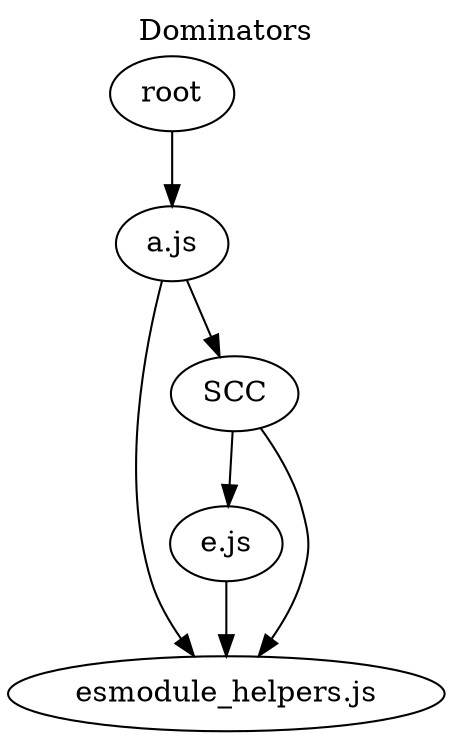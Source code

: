 digraph dominators {
  labelloc="t";
  label="Dominators";

  "root";
  "root" -> "a.js";
  "a.js";
  "e.js";
  "esmodule_helpers.js";
  "SCC";

  "a.js" -> "esmodule_helpers.js";
  "a.js" -> "SCC";
  "e.js" -> "esmodule_helpers.js";
  "SCC" -> "e.js";
  "SCC" -> "esmodule_helpers.js";
}